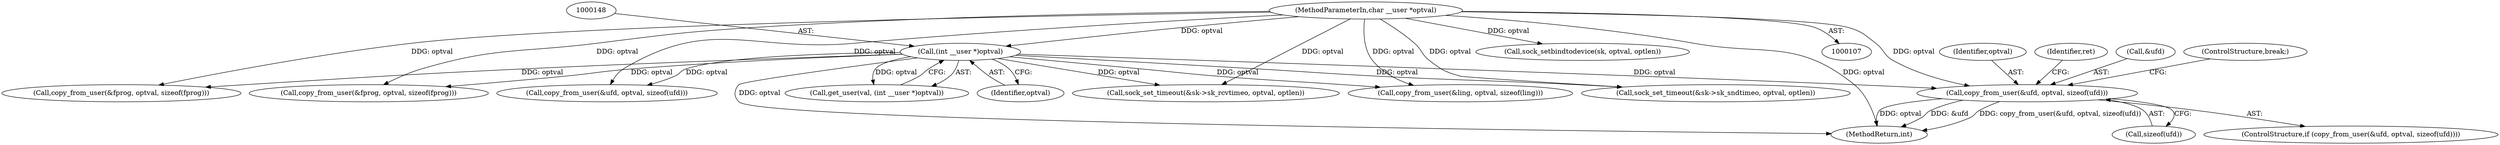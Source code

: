 digraph "0_linux_b98b0bc8c431e3ceb4b26b0dfc8db509518fb290@API" {
"1000638" [label="(Call,copy_from_user(&ufd, optval, sizeof(ufd)))"];
"1000147" [label="(Call,(int __user *)optval)"];
"1000111" [label="(MethodParameterIn,char __user *optval)"];
"1000641" [label="(Identifier,optval)"];
"1000668" [label="(Call,copy_from_user(&fprog, optval, sizeof(fprog)))"];
"1000607" [label="(Call,copy_from_user(&fprog, optval, sizeof(fprog)))"];
"1000699" [label="(Call,copy_from_user(&ufd, optval, sizeof(ufd)))"];
"1000637" [label="(ControlStructure,if (copy_from_user(&ufd, optval, sizeof(ufd))))"];
"1000571" [label="(Call,sock_set_timeout(&sk->sk_rcvtimeo, optval, optlen))"];
"1000147" [label="(Call,(int __user *)optval)"];
"1000111" [label="(MethodParameterIn,char __user *optval)"];
"1000638" [label="(Call,copy_from_user(&ufd, optval, sizeof(ufd)))"];
"1000646" [label="(Identifier,ret)"];
"1000145" [label="(Call,get_user(val, (int __user *)optval))"];
"1000149" [label="(Identifier,optval)"];
"1000367" [label="(Call,copy_from_user(&ling, optval, sizeof(ling)))"];
"1000639" [label="(Call,&ufd)"];
"1000642" [label="(Call,sizeof(ufd))"];
"1000644" [label="(ControlStructure,break;)"];
"1000582" [label="(Call,sock_set_timeout(&sk->sk_sndtimeo, optval, optlen))"];
"1000132" [label="(Call,sock_setbindtodevice(sk, optval, optlen))"];
"1000890" [label="(MethodReturn,int)"];
"1000638" -> "1000637"  [label="AST: "];
"1000638" -> "1000642"  [label="CFG: "];
"1000639" -> "1000638"  [label="AST: "];
"1000641" -> "1000638"  [label="AST: "];
"1000642" -> "1000638"  [label="AST: "];
"1000644" -> "1000638"  [label="CFG: "];
"1000646" -> "1000638"  [label="CFG: "];
"1000638" -> "1000890"  [label="DDG: copy_from_user(&ufd, optval, sizeof(ufd))"];
"1000638" -> "1000890"  [label="DDG: optval"];
"1000638" -> "1000890"  [label="DDG: &ufd"];
"1000147" -> "1000638"  [label="DDG: optval"];
"1000111" -> "1000638"  [label="DDG: optval"];
"1000147" -> "1000145"  [label="AST: "];
"1000147" -> "1000149"  [label="CFG: "];
"1000148" -> "1000147"  [label="AST: "];
"1000149" -> "1000147"  [label="AST: "];
"1000145" -> "1000147"  [label="CFG: "];
"1000147" -> "1000890"  [label="DDG: optval"];
"1000147" -> "1000145"  [label="DDG: optval"];
"1000111" -> "1000147"  [label="DDG: optval"];
"1000147" -> "1000367"  [label="DDG: optval"];
"1000147" -> "1000571"  [label="DDG: optval"];
"1000147" -> "1000582"  [label="DDG: optval"];
"1000147" -> "1000607"  [label="DDG: optval"];
"1000147" -> "1000668"  [label="DDG: optval"];
"1000147" -> "1000699"  [label="DDG: optval"];
"1000111" -> "1000107"  [label="AST: "];
"1000111" -> "1000890"  [label="DDG: optval"];
"1000111" -> "1000132"  [label="DDG: optval"];
"1000111" -> "1000367"  [label="DDG: optval"];
"1000111" -> "1000571"  [label="DDG: optval"];
"1000111" -> "1000582"  [label="DDG: optval"];
"1000111" -> "1000607"  [label="DDG: optval"];
"1000111" -> "1000668"  [label="DDG: optval"];
"1000111" -> "1000699"  [label="DDG: optval"];
}
